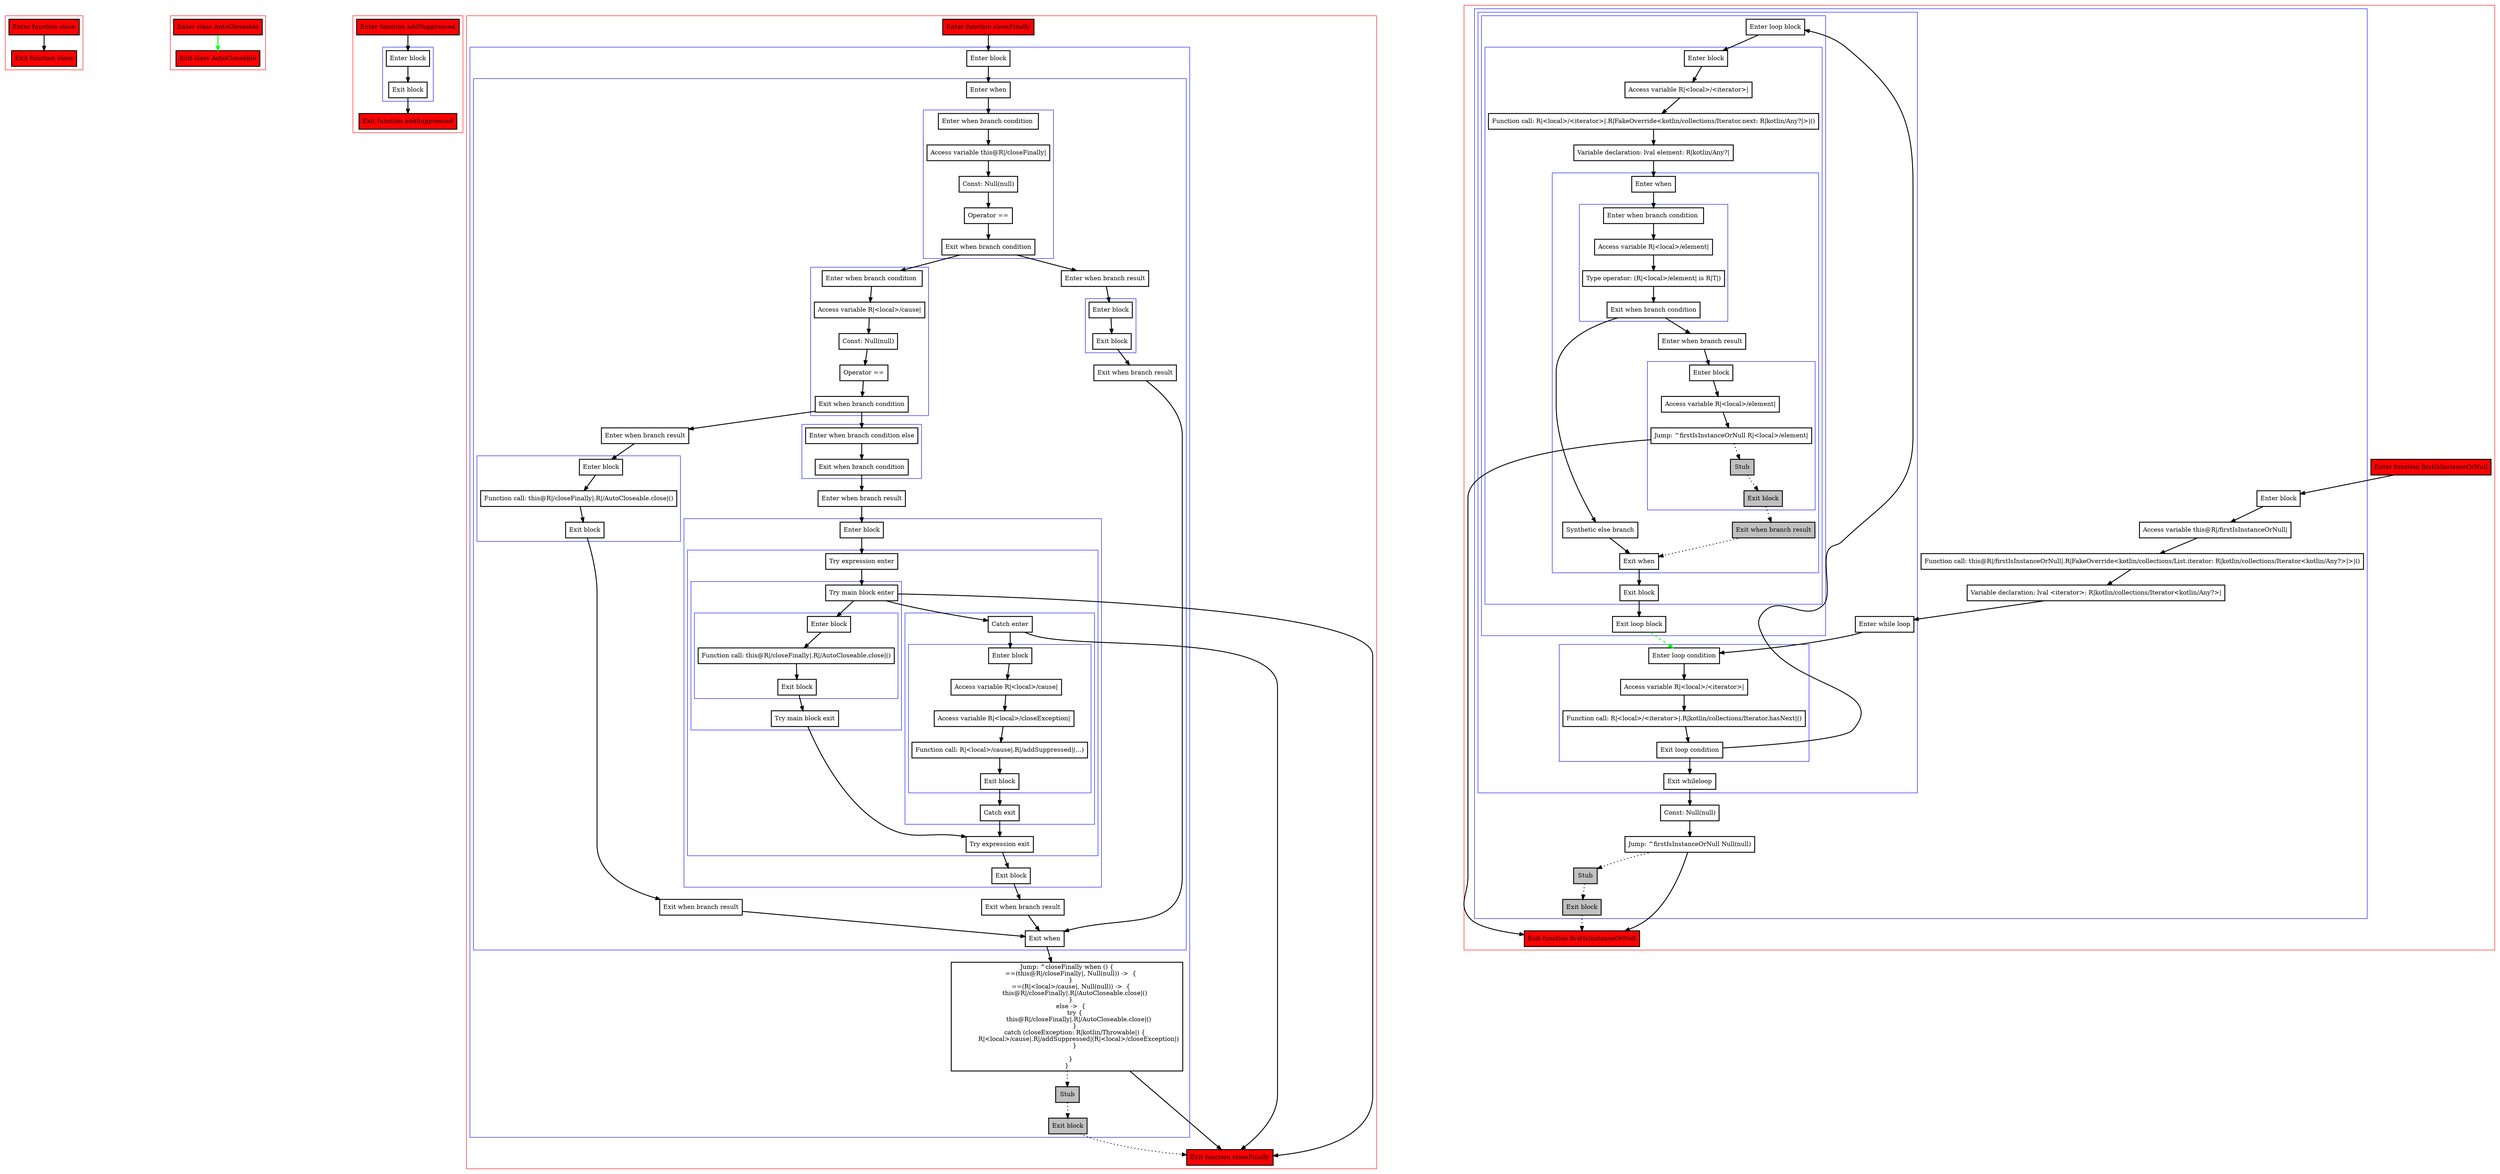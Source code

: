 digraph complex_kt {
    graph [nodesep=3]
    node [shape=box penwidth=2]
    edge [penwidth=2]

    subgraph cluster_0 {
        color=red
        0 [label="Enter function close" style="filled" fillcolor=red];
        1 [label="Exit function close" style="filled" fillcolor=red];
    }
    0 -> {1};

    subgraph cluster_1 {
        color=red
        3 [label="Enter class AutoCloseable" style="filled" fillcolor=red];
        2 [label="Exit class AutoCloseable" style="filled" fillcolor=red];
    }
    3 -> {2} [color=green];

    subgraph cluster_2 {
        color=red
        4 [label="Enter function addSuppressed" style="filled" fillcolor=red];
        subgraph cluster_3 {
            color=blue
            6 [label="Enter block"];
            7 [label="Exit block"];
        }
        5 [label="Exit function addSuppressed" style="filled" fillcolor=red];
    }
    4 -> {6};
    6 -> {7};
    7 -> {5};

    subgraph cluster_4 {
        color=red
        8 [label="Enter function closeFinally" style="filled" fillcolor=red];
        subgraph cluster_5 {
            color=blue
            10 [label="Enter block"];
            subgraph cluster_6 {
                color=blue
                11 [label="Enter when"];
                subgraph cluster_7 {
                    color=blue
                    13 [label="Enter when branch condition "];
                    14 [label="Access variable this@R|/closeFinally|"];
                    15 [label="Const: Null(null)"];
                    16 [label="Operator =="];
                    17 [label="Exit when branch condition"];
                }
                subgraph cluster_8 {
                    color=blue
                    22 [label="Enter when branch condition "];
                    23 [label="Access variable R|<local>/cause|"];
                    24 [label="Const: Null(null)"];
                    25 [label="Operator =="];
                    26 [label="Exit when branch condition"];
                }
                subgraph cluster_9 {
                    color=blue
                    32 [label="Enter when branch condition else"];
                    33 [label="Exit when branch condition"];
                }
                34 [label="Enter when branch result"];
                subgraph cluster_10 {
                    color=blue
                    35 [label="Enter block"];
                    subgraph cluster_11 {
                        color=blue
                        36 [label="Try expression enter"];
                        subgraph cluster_12 {
                            color=blue
                            38 [label="Try main block enter"];
                            subgraph cluster_13 {
                                color=blue
                                40 [label="Enter block"];
                                41 [label="Function call: this@R|/closeFinally|.R|/AutoCloseable.close|()"];
                                42 [label="Exit block"];
                            }
                            43 [label="Try main block exit"];
                        }
                        subgraph cluster_14 {
                            color=blue
                            39 [label="Catch enter"];
                            subgraph cluster_15 {
                                color=blue
                                44 [label="Enter block"];
                                45 [label="Access variable R|<local>/cause|"];
                                46 [label="Access variable R|<local>/closeException|"];
                                47 [label="Function call: R|<local>/cause|.R|/addSuppressed|(...)"];
                                48 [label="Exit block"];
                            }
                            49 [label="Catch exit"];
                        }
                        37 [label="Try expression exit"];
                    }
                    50 [label="Exit block"];
                }
                51 [label="Exit when branch result"];
                27 [label="Enter when branch result"];
                subgraph cluster_16 {
                    color=blue
                    28 [label="Enter block"];
                    29 [label="Function call: this@R|/closeFinally|.R|/AutoCloseable.close|()"];
                    30 [label="Exit block"];
                }
                31 [label="Exit when branch result"];
                18 [label="Enter when branch result"];
                subgraph cluster_17 {
                    color=blue
                    19 [label="Enter block"];
                    20 [label="Exit block"];
                }
                21 [label="Exit when branch result"];
                12 [label="Exit when"];
            }
            52 [label="Jump: ^closeFinally when () {
    ==(this@R|/closeFinally|, Null(null)) ->  {
    }
    ==(R|<local>/cause|, Null(null)) ->  {
        this@R|/closeFinally|.R|/AutoCloseable.close|()
    }
    else ->  {
        try {
            this@R|/closeFinally|.R|/AutoCloseable.close|()
        }
        catch (closeException: R|kotlin/Throwable|) {
            R|<local>/cause|.R|/addSuppressed|(R|<local>/closeException|)
        }

    }
}
"];
            53 [label="Stub" style="filled" fillcolor=gray];
            54 [label="Exit block" style="filled" fillcolor=gray];
        }
        9 [label="Exit function closeFinally" style="filled" fillcolor=red];
    }
    8 -> {10};
    10 -> {11};
    11 -> {13};
    12 -> {52};
    13 -> {14};
    14 -> {15};
    15 -> {16};
    16 -> {17};
    17 -> {18 22};
    18 -> {19};
    19 -> {20};
    20 -> {21};
    21 -> {12};
    22 -> {23};
    23 -> {24};
    24 -> {25};
    25 -> {26};
    26 -> {27 32};
    27 -> {28};
    28 -> {29};
    29 -> {30};
    30 -> {31};
    31 -> {12};
    32 -> {33};
    33 -> {34};
    34 -> {35};
    35 -> {36};
    36 -> {38};
    37 -> {50};
    38 -> {9 39 40};
    39 -> {9 44};
    40 -> {41};
    41 -> {42};
    42 -> {43};
    43 -> {37};
    44 -> {45};
    45 -> {46};
    46 -> {47};
    47 -> {48};
    48 -> {49};
    49 -> {37};
    50 -> {51};
    51 -> {12};
    52 -> {9};
    52 -> {53} [style=dotted];
    53 -> {54} [style=dotted];
    54 -> {9} [style=dotted];

    subgraph cluster_18 {
        color=red
        55 [label="Enter function firstIsInstanceOrNull" style="filled" fillcolor=red];
        subgraph cluster_19 {
            color=blue
            57 [label="Enter block"];
            58 [label="Access variable this@R|/firstIsInstanceOrNull|"];
            59 [label="Function call: this@R|/firstIsInstanceOrNull|.R|FakeOverride<kotlin/collections/List.iterator: R|kotlin/collections/Iterator<kotlin/Any?>|>|()"];
            60 [label="Variable declaration: lval <iterator>: R|kotlin/collections/Iterator<kotlin/Any?>|"];
            subgraph cluster_20 {
                color=blue
                61 [label="Enter while loop"];
                subgraph cluster_21 {
                    color=blue
                    63 [label="Enter loop condition"];
                    64 [label="Access variable R|<local>/<iterator>|"];
                    65 [label="Function call: R|<local>/<iterator>|.R|kotlin/collections/Iterator.hasNext|()"];
                    66 [label="Exit loop condition"];
                }
                subgraph cluster_22 {
                    color=blue
                    67 [label="Enter loop block"];
                    subgraph cluster_23 {
                        color=blue
                        68 [label="Enter block"];
                        69 [label="Access variable R|<local>/<iterator>|"];
                        70 [label="Function call: R|<local>/<iterator>|.R|FakeOverride<kotlin/collections/Iterator.next: R|kotlin/Any?|>|()"];
                        71 [label="Variable declaration: lval element: R|kotlin/Any?|"];
                        subgraph cluster_24 {
                            color=blue
                            72 [label="Enter when"];
                            subgraph cluster_25 {
                                color=blue
                                74 [label="Enter when branch condition "];
                                75 [label="Access variable R|<local>/element|"];
                                76 [label="Type operator: (R|<local>/element| is R|T|)"];
                                77 [label="Exit when branch condition"];
                            }
                            85 [label="Synthetic else branch"];
                            78 [label="Enter when branch result"];
                            subgraph cluster_26 {
                                color=blue
                                79 [label="Enter block"];
                                80 [label="Access variable R|<local>/element|"];
                                81 [label="Jump: ^firstIsInstanceOrNull R|<local>/element|"];
                                82 [label="Stub" style="filled" fillcolor=gray];
                                83 [label="Exit block" style="filled" fillcolor=gray];
                            }
                            84 [label="Exit when branch result" style="filled" fillcolor=gray];
                            73 [label="Exit when"];
                        }
                        86 [label="Exit block"];
                    }
                    87 [label="Exit loop block"];
                }
                62 [label="Exit whileloop"];
            }
            88 [label="Const: Null(null)"];
            89 [label="Jump: ^firstIsInstanceOrNull Null(null)"];
            90 [label="Stub" style="filled" fillcolor=gray];
            91 [label="Exit block" style="filled" fillcolor=gray];
        }
        56 [label="Exit function firstIsInstanceOrNull" style="filled" fillcolor=red];
    }
    55 -> {57};
    57 -> {58};
    58 -> {59};
    59 -> {60};
    60 -> {61};
    61 -> {63};
    62 -> {88};
    63 -> {64};
    64 -> {65};
    65 -> {66};
    66 -> {62 67};
    67 -> {68};
    68 -> {69};
    69 -> {70};
    70 -> {71};
    71 -> {72};
    72 -> {74};
    73 -> {86};
    74 -> {75};
    75 -> {76};
    76 -> {77};
    77 -> {78 85};
    78 -> {79};
    79 -> {80};
    80 -> {81};
    81 -> {56};
    81 -> {82} [style=dotted];
    82 -> {83} [style=dotted];
    83 -> {84} [style=dotted];
    84 -> {73} [style=dotted];
    85 -> {73};
    86 -> {87};
    87 -> {63} [color=green style=dashed];
    88 -> {89};
    89 -> {56};
    89 -> {90} [style=dotted];
    90 -> {91} [style=dotted];
    91 -> {56} [style=dotted];

}
